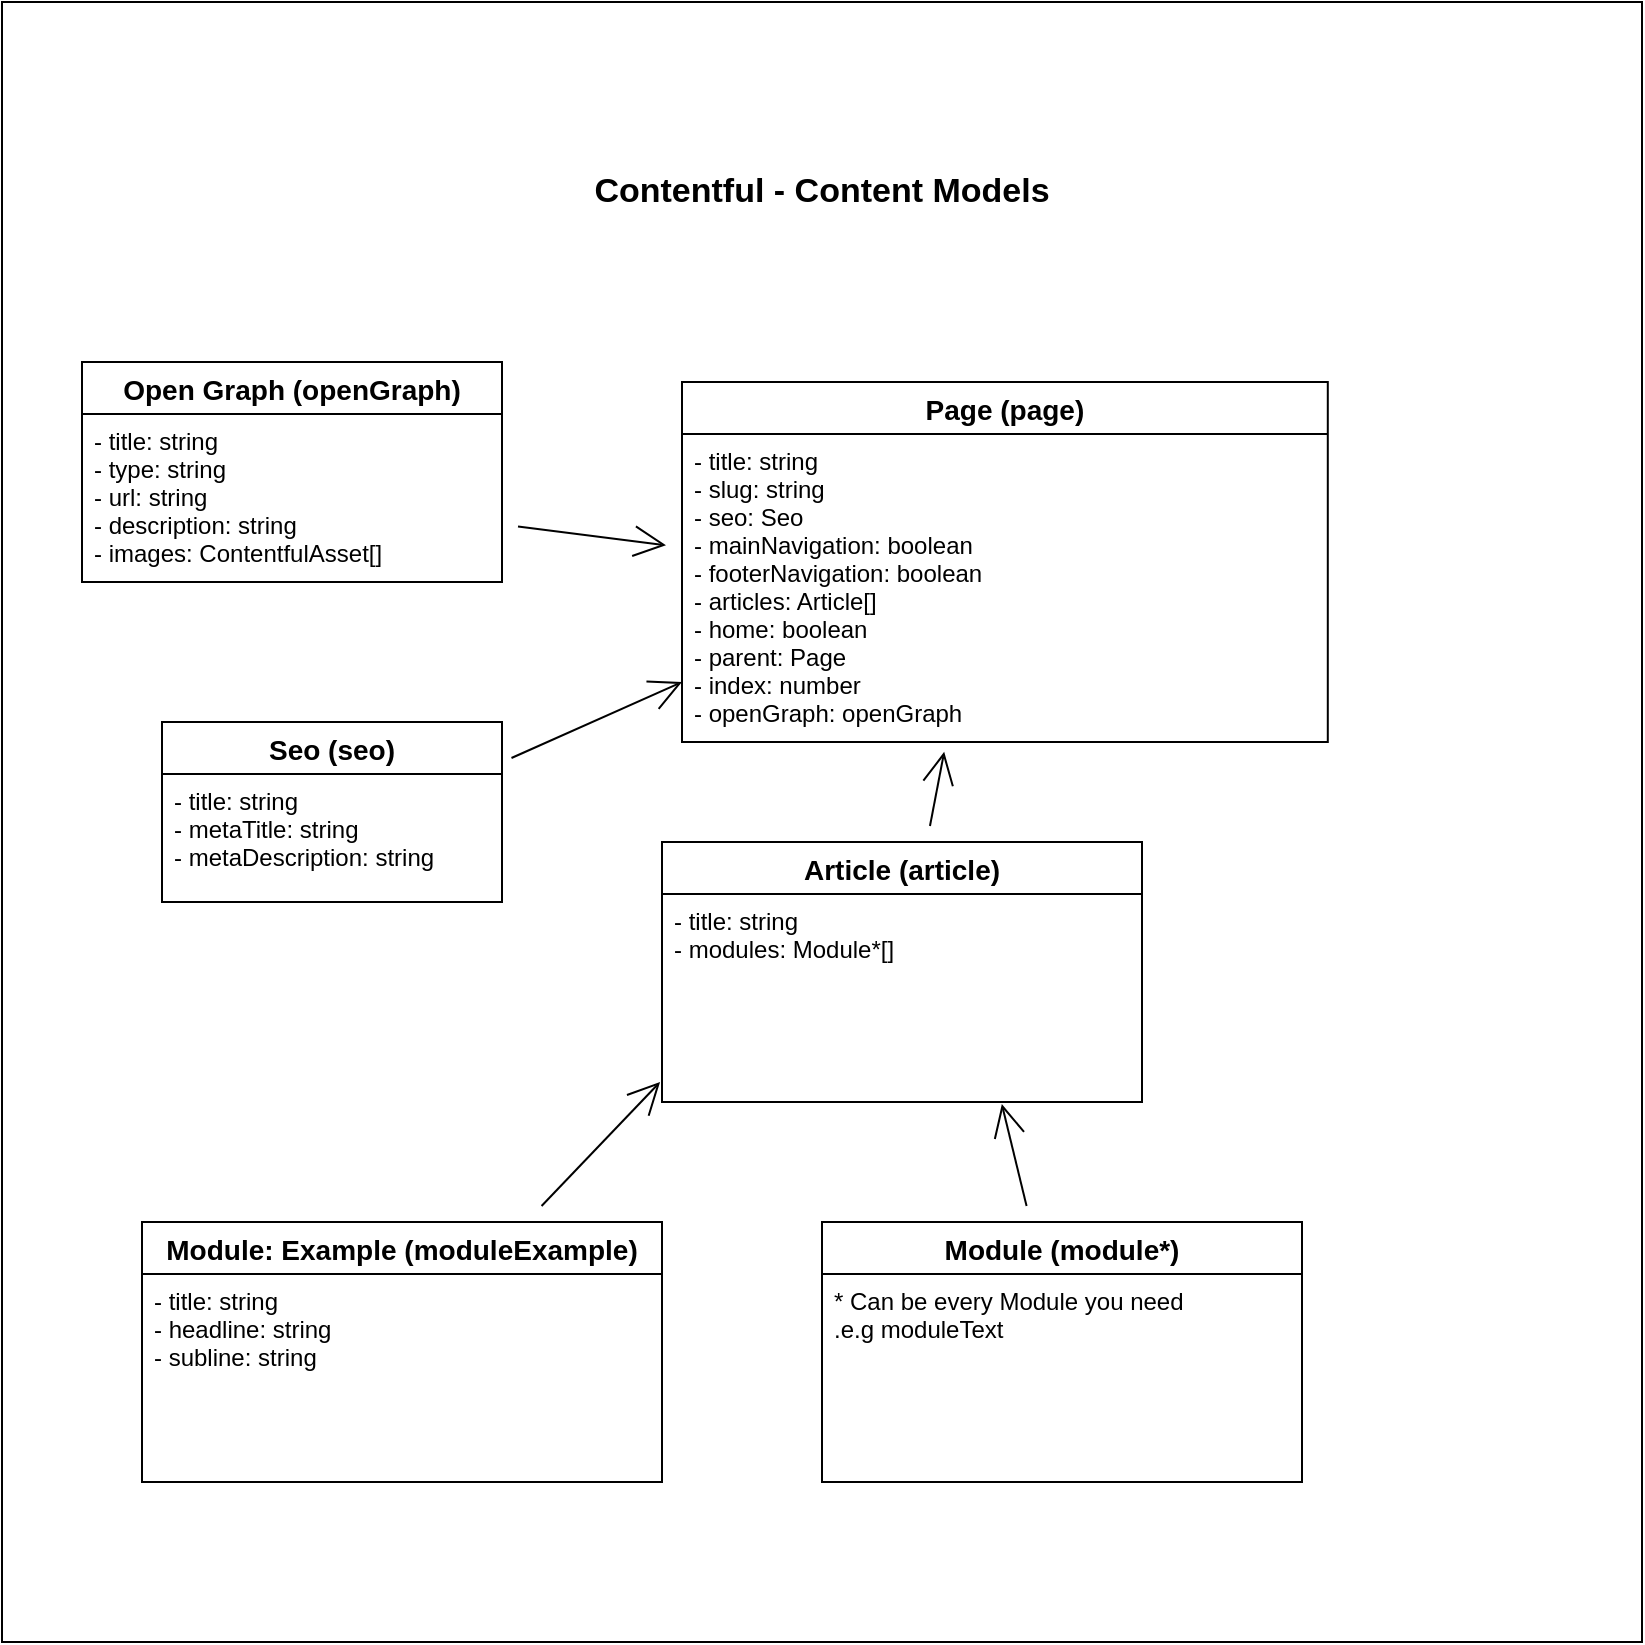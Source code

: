 <mxfile version="15.5.4" type="device"><diagram id="Q88pZ_cOadBDxaPNdxvm" name="Page-1"><mxGraphModel dx="1963" dy="1718" grid="1" gridSize="10" guides="1" tooltips="1" connect="1" arrows="1" fold="1" page="1" pageScale="1" pageWidth="827" pageHeight="1169" math="0" shadow="0"><root><mxCell id="0"/><mxCell id="1" parent="0"/><mxCell id="b5Fmul9cxeIhbkJjzPmF-8" value="" style="whiteSpace=wrap;html=1;aspect=fixed;" parent="1" vertex="1"><mxGeometry x="-50" y="-140" width="820" height="820" as="geometry"/></mxCell><mxCell id="b5Fmul9cxeIhbkJjzPmF-7" value="" style="group" parent="1" vertex="1" connectable="0"><mxGeometry x="30" y="50" width="582.9" height="550" as="geometry"/></mxCell><mxCell id="4glmY1hP1HB0GxfT7GNp-10" value="Page (page)" style="swimlane;fontStyle=1;childLayout=stackLayout;horizontal=1;startSize=26;horizontalStack=0;resizeParent=1;resizeParentMax=0;resizeLast=0;collapsible=1;marginBottom=0;align=center;fontSize=14;" parent="b5Fmul9cxeIhbkJjzPmF-7" vertex="1"><mxGeometry x="260" width="322.9" height="180" as="geometry"/></mxCell><mxCell id="4glmY1hP1HB0GxfT7GNp-11" value="- title: string&#10;- slug: string&#10;- seo: Seo &#10;- mainNavigation: boolean&#10;- footerNavigation: boolean&#10;- articles: Article[]&#10;- home: boolean&#10;- parent: Page&#10;- index: number&#10;- openGraph: openGraph" style="text;strokeColor=none;fillColor=none;spacingLeft=4;spacingRight=4;overflow=hidden;rotatable=0;points=[[0,0.5],[1,0.5]];portConstraint=eastwest;fontSize=12;" parent="4glmY1hP1HB0GxfT7GNp-10" vertex="1"><mxGeometry y="26" width="322.9" height="154" as="geometry"/></mxCell><mxCell id="4glmY1hP1HB0GxfT7GNp-14" value="Seo (seo)" style="swimlane;fontStyle=1;childLayout=stackLayout;horizontal=1;startSize=26;horizontalStack=0;resizeParent=1;resizeParentMax=0;resizeLast=0;collapsible=1;marginBottom=0;align=center;fontSize=14;" parent="b5Fmul9cxeIhbkJjzPmF-7" vertex="1"><mxGeometry y="170" width="170" height="90" as="geometry"/></mxCell><mxCell id="4glmY1hP1HB0GxfT7GNp-15" value="- title: string&#10;- metaTitle: string&#10;- metaDescription: string" style="text;strokeColor=none;fillColor=none;spacingLeft=4;spacingRight=4;overflow=hidden;rotatable=0;points=[[0,0.5],[1,0.5]];portConstraint=eastwest;fontSize=12;" parent="4glmY1hP1HB0GxfT7GNp-14" vertex="1"><mxGeometry y="26" width="170" height="64" as="geometry"/></mxCell><mxCell id="l3ozoyMuOewvi17NIm1a-8" style="edgeStyle=none;curved=1;rounded=0;orthogonalLoop=1;jettySize=auto;html=1;entryX=0.406;entryY=1.032;entryDx=0;entryDy=0;entryPerimeter=0;endArrow=open;startSize=14;endSize=14;sourcePerimeterSpacing=8;targetPerimeterSpacing=8;" parent="b5Fmul9cxeIhbkJjzPmF-7" source="b5Fmul9cxeIhbkJjzPmF-1" target="4glmY1hP1HB0GxfT7GNp-11" edge="1"><mxGeometry relative="1" as="geometry"/></mxCell><mxCell id="b5Fmul9cxeIhbkJjzPmF-1" value="Article (article)" style="swimlane;fontStyle=1;childLayout=stackLayout;horizontal=1;startSize=26;horizontalStack=0;resizeParent=1;resizeParentMax=0;resizeLast=0;collapsible=1;marginBottom=0;align=center;fontSize=14;" parent="b5Fmul9cxeIhbkJjzPmF-7" vertex="1"><mxGeometry x="250" y="230" width="240" height="130" as="geometry"/></mxCell><mxCell id="b5Fmul9cxeIhbkJjzPmF-2" value="- title: string&#10;- modules: Module*[]&#10;" style="text;strokeColor=none;fillColor=none;spacingLeft=4;spacingRight=4;overflow=hidden;rotatable=0;points=[[0,0.5],[1,0.5]];portConstraint=eastwest;fontSize=12;" parent="b5Fmul9cxeIhbkJjzPmF-1" vertex="1"><mxGeometry y="26" width="240" height="104" as="geometry"/></mxCell><mxCell id="l3ozoyMuOewvi17NIm1a-7" style="edgeStyle=none;curved=1;rounded=0;orthogonalLoop=1;jettySize=auto;html=1;entryX=0.708;entryY=1.01;entryDx=0;entryDy=0;entryPerimeter=0;endArrow=open;startSize=14;endSize=14;sourcePerimeterSpacing=8;targetPerimeterSpacing=8;" parent="b5Fmul9cxeIhbkJjzPmF-7" source="b5Fmul9cxeIhbkJjzPmF-4" target="b5Fmul9cxeIhbkJjzPmF-2" edge="1"><mxGeometry relative="1" as="geometry"/></mxCell><mxCell id="b5Fmul9cxeIhbkJjzPmF-4" value="Module (module*)" style="swimlane;fontStyle=1;childLayout=stackLayout;horizontal=1;startSize=26;horizontalStack=0;resizeParent=1;resizeParentMax=0;resizeLast=0;collapsible=1;marginBottom=0;align=center;fontSize=14;" parent="b5Fmul9cxeIhbkJjzPmF-7" vertex="1"><mxGeometry x="330" y="420" width="240" height="130" as="geometry"/></mxCell><mxCell id="b5Fmul9cxeIhbkJjzPmF-5" value="* Can be every Module you need &#10;.e.g moduleText" style="text;strokeColor=none;fillColor=none;spacingLeft=4;spacingRight=4;overflow=hidden;rotatable=0;points=[[0,0.5],[1,0.5]];portConstraint=eastwest;fontSize=12;" parent="b5Fmul9cxeIhbkJjzPmF-4" vertex="1"><mxGeometry y="26" width="240" height="104" as="geometry"/></mxCell><mxCell id="b5Fmul9cxeIhbkJjzPmF-9" value="&lt;b&gt;&lt;font style=&quot;font-size: 17px&quot;&gt;Contentful - Content Models&lt;/font&gt;&lt;/b&gt;" style="text;html=1;strokeColor=none;fillColor=none;align=center;verticalAlign=middle;whiteSpace=wrap;rounded=0;" parent="1" vertex="1"><mxGeometry x="225" y="-80" width="270" height="70" as="geometry"/></mxCell><mxCell id="l3ozoyMuOewvi17NIm1a-6" style="edgeStyle=none;curved=1;rounded=0;orthogonalLoop=1;jettySize=auto;html=1;entryX=-0.004;entryY=0.904;entryDx=0;entryDy=0;entryPerimeter=0;endArrow=open;startSize=14;endSize=14;sourcePerimeterSpacing=8;targetPerimeterSpacing=8;" parent="1" source="U5o3Vq0EnWjoNEvFO5mM-1" target="b5Fmul9cxeIhbkJjzPmF-2" edge="1"><mxGeometry relative="1" as="geometry"/></mxCell><mxCell id="U5o3Vq0EnWjoNEvFO5mM-1" value="Module: Example (moduleExample)" style="swimlane;fontStyle=1;childLayout=stackLayout;horizontal=1;startSize=26;horizontalStack=0;resizeParent=1;resizeParentMax=0;resizeLast=0;collapsible=1;marginBottom=0;align=center;fontSize=14;" parent="1" vertex="1"><mxGeometry x="20" y="470" width="260" height="130" as="geometry"/></mxCell><mxCell id="U5o3Vq0EnWjoNEvFO5mM-2" value="- title: string&#10;- headline: string&#10;- subline: string" style="text;strokeColor=none;fillColor=none;spacingLeft=4;spacingRight=4;overflow=hidden;rotatable=0;points=[[0,0.5],[1,0.5]];portConstraint=eastwest;fontSize=12;" parent="U5o3Vq0EnWjoNEvFO5mM-1" vertex="1"><mxGeometry y="26" width="260" height="104" as="geometry"/></mxCell><mxCell id="l3ozoyMuOewvi17NIm1a-1" value="Open Graph (openGraph)" style="swimlane;fontStyle=1;childLayout=stackLayout;horizontal=1;startSize=26;horizontalStack=0;resizeParent=1;resizeParentMax=0;resizeLast=0;collapsible=1;marginBottom=0;align=center;fontSize=14;" parent="1" vertex="1"><mxGeometry x="-10" y="40" width="210" height="110" as="geometry"/></mxCell><mxCell id="l3ozoyMuOewvi17NIm1a-2" value="- title: string&#10;- type: string&#10;- url: string&#10;- description: string&#10;- images: ContentfulAsset[]" style="text;strokeColor=none;fillColor=none;spacingLeft=4;spacingRight=4;overflow=hidden;rotatable=0;points=[[0,0.5],[1,0.5]];portConstraint=eastwest;fontSize=12;" parent="l3ozoyMuOewvi17NIm1a-1" vertex="1"><mxGeometry y="26" width="210" height="84" as="geometry"/></mxCell><mxCell id="l3ozoyMuOewvi17NIm1a-4" style="edgeStyle=none;curved=1;rounded=0;orthogonalLoop=1;jettySize=auto;html=1;endArrow=open;startSize=14;endSize=14;sourcePerimeterSpacing=8;targetPerimeterSpacing=8;" parent="1" source="l3ozoyMuOewvi17NIm1a-2" target="4glmY1hP1HB0GxfT7GNp-11" edge="1"><mxGeometry relative="1" as="geometry"/></mxCell><mxCell id="l3ozoyMuOewvi17NIm1a-5" style="edgeStyle=none;curved=1;rounded=0;orthogonalLoop=1;jettySize=auto;html=1;endArrow=open;startSize=14;endSize=14;sourcePerimeterSpacing=8;targetPerimeterSpacing=8;" parent="1" source="4glmY1hP1HB0GxfT7GNp-15" edge="1"><mxGeometry relative="1" as="geometry"><mxPoint x="290" y="200" as="targetPoint"/></mxGeometry></mxCell></root></mxGraphModel></diagram></mxfile>